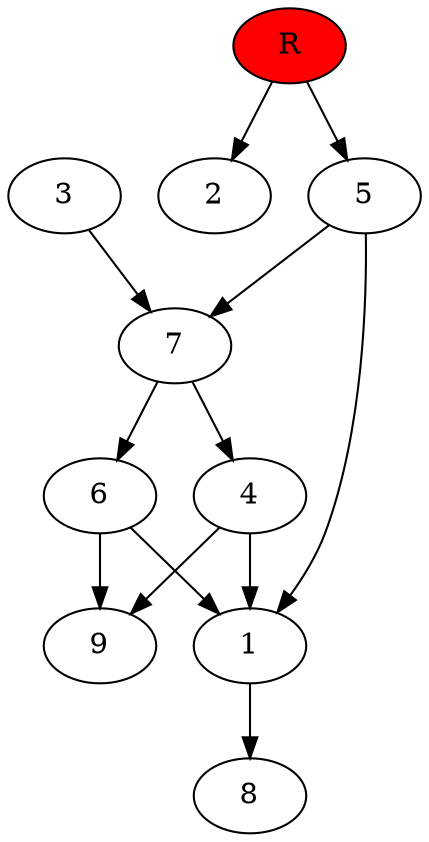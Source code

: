 digraph prb12394 {
	1
	2
	3
	4
	5
	6
	7
	8
	R [fillcolor="#ff0000" style=filled]
	1 -> 8
	3 -> 7
	4 -> 1
	4 -> 9
	5 -> 1
	5 -> 7
	6 -> 1
	6 -> 9
	7 -> 4
	7 -> 6
	R -> 2
	R -> 5
}
